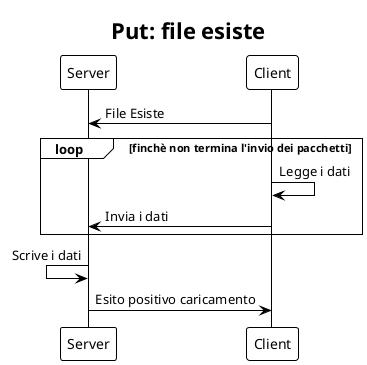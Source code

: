/'	put
Per prima cosa viene chiamata la ClientPut() che controllerà se il file
esiste.
Se non esiste il processo invia un messaggio di errore al server il quale
a sua volta manda un'avviso di file non caricato tornando in attesa.
Nel caso contrario continua aprendo e leggendo il file inviandolo al
server. Quest'ultimo nella ServerPut() riceverà tutti i pacchetti
necessari e in seguito li scriverà nel file aperto all'inizio dell'upload,
inviando infine l'esito positivo dell'operazione che verrà ricevuto dal Client().
'/
@startuml Put: file esiste
    !theme plain
    title Put: file esiste
    Server <- Client: File Esiste
    loop finchè non termina l'invio dei pacchetti
        Client -> Client: Legge i dati
        Server <- Client: Invia i dati
    end
    Server <- Server: Scrive i dati
    Server -> Client: Esito positivo caricamento
@enduml
@startuml Put: file non esiste
    !theme plain
    title Put: file non esiste
    Server <-- Client: File non esiste
    Server --> Client: Esito negativo caricamento
@enduml
/' 	get
Il Server chiama ServerGet(): se il file esiste nella directory lo apre
e lo legge, mandando al Client i pacchetti che lo contengono altrimenti
invia un messaggio di file non esiste e si rimette in attesa.
In ClientGet() si riceve un messaggio per sapere se il file esiste o meno.
Se questo non è presente lo comunica all'utente ed esce dalla funzione,
altrimenti procede con il download del file. Apre un file, ottiene tutti
i pacchetti relativi e successivamente li scrive nel file aperto. Questo
verrà chiuso e l'operazione termina tornando al loop principale.
'/
@startuml Get: file esiste
    !theme plain
    title Get: file esiste
    Server -> Client: File Esiste
    loop finchè non termina l'invio dei pacchetti
        Server -> Server: Legge i dati
        Server -> Client: Invia i dati
    end
    Client -> Client: Scrive i dati
@enduml
@startuml Get: file non esiste
    !theme plain
    title Get: file non esiste
    Server --> Client: File non esiste
@enduml
/'	list
ServerList() si occupa di prelevare il percorso della directory corrente grazie
alle funzioni della libreria os di Python. Dopodiché verrà creata una lista e
ciclando i file esistenti nella cartella si inserisce il nome di ognuno.
Finito di memorizzare l'elenco dei file disponibili, si rimuove quello del sorgente
Server.py, in quanto non disponibile alla condivisione. Infine la lista viene
trasformata in una stringa, a sua volta codificata di default in utf-8 per
l'invio al Client. Questo si occuperà solo di rimanere in attesa del messaggio.
 '/
@startuml List
    !theme plain
    title Lista
    Server -> Server: Crea lista con nomi file in directory
    Server -> Client: Invia lista dei file disponibili
@enduml